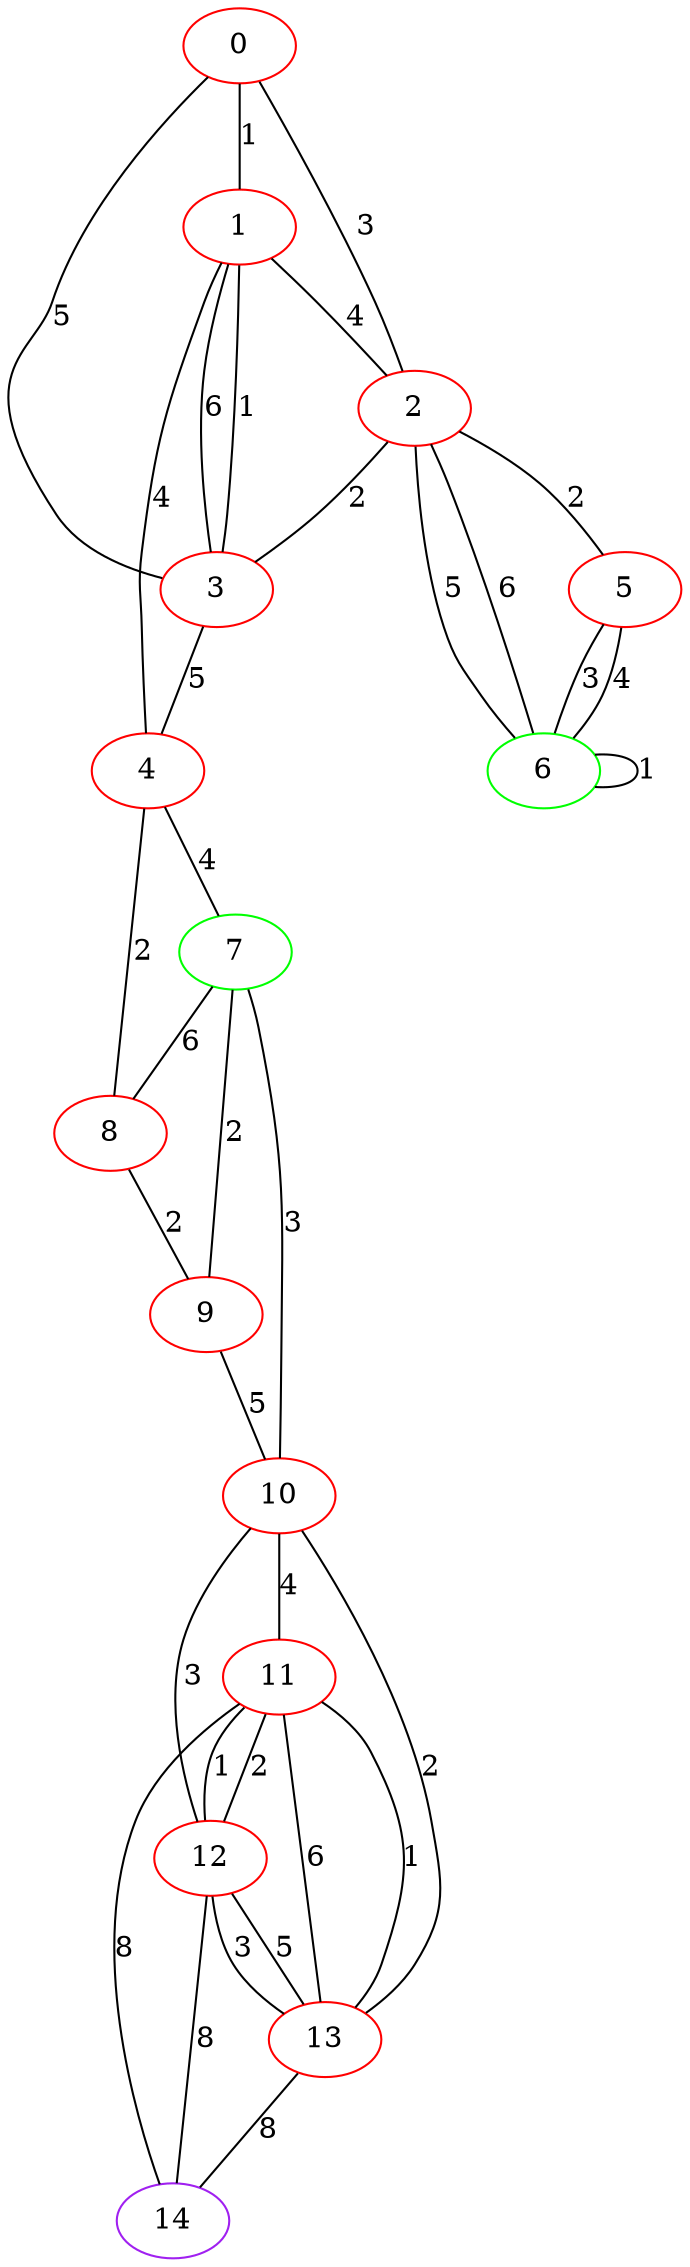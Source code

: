 graph "" {
0 [color=red, weight=1];
1 [color=red, weight=1];
2 [color=red, weight=1];
3 [color=red, weight=1];
4 [color=red, weight=1];
5 [color=red, weight=1];
6 [color=green, weight=2];
7 [color=green, weight=2];
8 [color=red, weight=1];
9 [color=red, weight=1];
10 [color=red, weight=1];
11 [color=red, weight=1];
12 [color=red, weight=1];
13 [color=red, weight=1];
14 [color=purple, weight=4];
0 -- 1  [key=0, label=1];
0 -- 2  [key=0, label=3];
0 -- 3  [key=0, label=5];
1 -- 2  [key=0, label=4];
1 -- 3  [key=0, label=1];
1 -- 3  [key=1, label=6];
1 -- 4  [key=0, label=4];
2 -- 3  [key=0, label=2];
2 -- 5  [key=0, label=2];
2 -- 6  [key=0, label=5];
2 -- 6  [key=1, label=6];
3 -- 4  [key=0, label=5];
4 -- 8  [key=0, label=2];
4 -- 7  [key=0, label=4];
5 -- 6  [key=0, label=3];
5 -- 6  [key=1, label=4];
6 -- 6  [key=0, label=1];
7 -- 8  [key=0, label=6];
7 -- 9  [key=0, label=2];
7 -- 10  [key=0, label=3];
8 -- 9  [key=0, label=2];
9 -- 10  [key=0, label=5];
10 -- 11  [key=0, label=4];
10 -- 12  [key=0, label=3];
10 -- 13  [key=0, label=2];
11 -- 12  [key=0, label=2];
11 -- 12  [key=1, label=1];
11 -- 13  [key=0, label=1];
11 -- 13  [key=1, label=6];
11 -- 14  [key=0, label=8];
12 -- 13  [key=0, label=3];
12 -- 13  [key=1, label=5];
12 -- 14  [key=0, label=8];
13 -- 14  [key=0, label=8];
}
